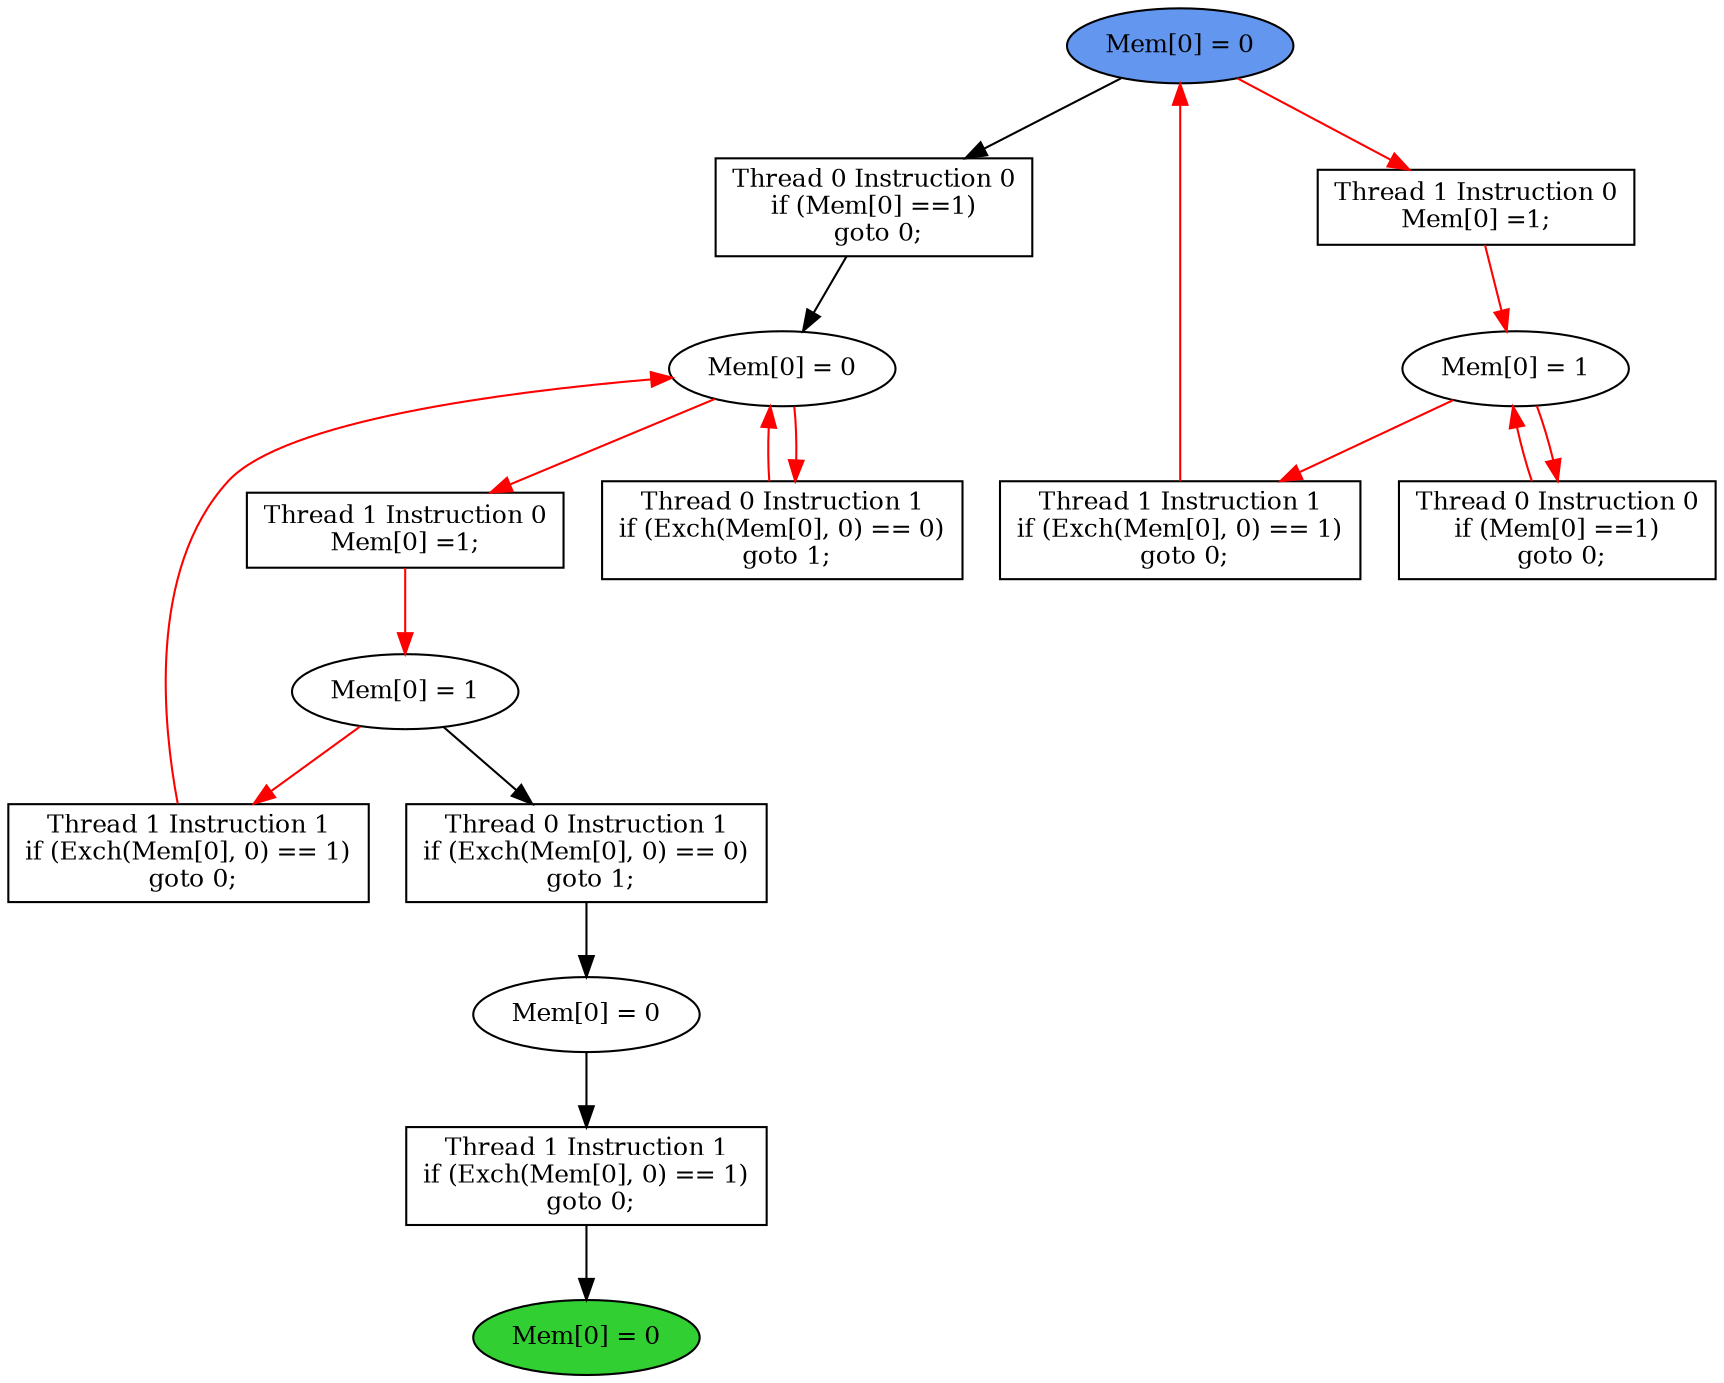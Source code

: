 digraph "graph" {
graph [fontsize=12]
node [fontsize=12]
edge [fontsize=12]
rankdir=TB;
"N10" -> "N9" [uuid = "<A0, END>", color = "#000000", fontcolor = "#ffffff", style = "solid", label = "", dir = "forward", weight = "1"]
"N24" -> "N17" [uuid = "<A1, S3>", color = "#ff0000", fontcolor = "#ffffff", style = "solid", label = "", dir = "back", weight = "1"]
"N27" -> "N15" [uuid = "<A2, START>", color = "#ff0000", fontcolor = "#ffffff", style = "solid", label = "", dir = "back", weight = "1"]
"N25" -> "N24" [uuid = "<A3, S3>", color = "#000000", fontcolor = "#ffffff", style = "solid", label = "", dir = "forward", weight = "1"]
"N19" -> "N18" [uuid = "<A4, S2>", color = "#ff0000", fontcolor = "#ffffff", style = "solid", label = "", dir = "forward", weight = "1"]
"N26" -> "N23" [uuid = "<A5, S1>", color = "#ff0000", fontcolor = "#ffffff", style = "solid", label = "", dir = "forward", weight = "1"]
"N24" -> "N16" [uuid = "<A6, S3>", color = "#ff0000", fontcolor = "#ffffff", style = "solid", label = "", dir = "back", weight = "1"]
"N12" -> "N11" [uuid = "<A7, S0>", color = "#000000", fontcolor = "#ffffff", style = "solid", label = "", dir = "forward", weight = "1"]
"N23" -> "N20" [uuid = "<A8, S1>", color = "#ff0000", fontcolor = "#ffffff", style = "solid", label = "", dir = "back", weight = "1"]
"N11" -> "N10" [uuid = "<A0, S0>", color = "#000000", fontcolor = "#ffffff", style = "solid", label = "", dir = "forward", weight = "1"]
"N18" -> "N17" [uuid = "<A1, S2>", color = "#ff0000", fontcolor = "#ffffff", style = "solid", label = "", dir = "forward", weight = "1"]
"N23" -> "N15" [uuid = "<A2, S1>", color = "#ff0000", fontcolor = "#ffffff", style = "solid", label = "", dir = "forward", weight = "1"]
"N27" -> "N25" [uuid = "<A3, START>", color = "#000000", fontcolor = "#ffffff", style = "solid", label = "", dir = "forward", weight = "1"]
"N24" -> "N19" [uuid = "<A4, S3>", color = "#ff0000", fontcolor = "#ffffff", style = "solid", label = "", dir = "forward", weight = "1"]
"N27" -> "N26" [uuid = "<A5, START>", color = "#ff0000", fontcolor = "#ffffff", style = "solid", label = "", dir = "forward", weight = "1"]
"N24" -> "N16" [uuid = "<A6, S3>", color = "#ff0000", fontcolor = "#ffffff", style = "solid", label = "", dir = "forward", weight = "1"]
"N18" -> "N12" [uuid = "<A7, S2>", color = "#000000", fontcolor = "#ffffff", style = "solid", label = "", dir = "forward", weight = "1"]
"N23" -> "N20" [uuid = "<A8, S1>", color = "#ff0000", fontcolor = "#ffffff", style = "solid", label = "", dir = "forward", weight = "1"]
"N9" [uuid="END", label="Mem[0] = 0", fillcolor = "#31cf31", fontcolor = "#000000", shape = "ellipse", style = "filled, solid"]
"N10" [uuid="A0", label="Thread 1 Instruction 1
if (Exch(Mem[0], 0) == 1)
 goto 0;", fillcolor = "#ffffff", fontcolor = "#000000", shape = "box", style = "filled, solid"]
"N11" [uuid="S0", label="Mem[0] = 0", fillcolor = "#ffffff", fontcolor = "#000000", shape = "ellipse", style = "filled, solid"]
"N12" [uuid="A7", label="Thread 0 Instruction 1
if (Exch(Mem[0], 0) == 0)
 goto 1;", fillcolor = "#ffffff", fontcolor = "#000000", shape = "box", style = "filled, solid"]
"N15" [uuid="A2", label="Thread 1 Instruction 1
if (Exch(Mem[0], 0) == 1)
 goto 0;", fillcolor = "#ffffff", fontcolor = "#000000", shape = "box", style = "filled, solid"]
"N16" [uuid="A6", label="Thread 0 Instruction 1
if (Exch(Mem[0], 0) == 0)
 goto 1;", fillcolor = "#ffffff", fontcolor = "#000000", shape = "box", style = "filled, solid"]
"N17" [uuid="A1", label="Thread 1 Instruction 1
if (Exch(Mem[0], 0) == 1)
 goto 0;", fillcolor = "#ffffff", fontcolor = "#000000", shape = "box", style = "filled, solid"]
"N18" [uuid="S2", label="Mem[0] = 1", fillcolor = "#ffffff", fontcolor = "#000000", shape = "ellipse", style = "filled, solid"]
"N19" [uuid="A4", label="Thread 1 Instruction 0
Mem[0] =1;", fillcolor = "#ffffff", fontcolor = "#000000", shape = "box", style = "filled, solid"]
"N20" [uuid="A8", label="Thread 0 Instruction 0
if (Mem[0] ==1)
 goto 0;", fillcolor = "#ffffff", fontcolor = "#000000", shape = "box", style = "filled, solid"]
"N23" [uuid="S1", label="Mem[0] = 1", fillcolor = "#ffffff", fontcolor = "#000000", shape = "ellipse", style = "filled, solid"]
"N24" [uuid="S3", label="Mem[0] = 0", fillcolor = "#ffffff", fontcolor = "#000000", shape = "ellipse", style = "filled, solid"]
"N25" [uuid="A3", label="Thread 0 Instruction 0
if (Mem[0] ==1)
 goto 0;", fillcolor = "#ffffff", fontcolor = "#000000", shape = "box", style = "filled, solid"]
"N26" [uuid="A5", label="Thread 1 Instruction 0
Mem[0] =1;", fillcolor = "#ffffff", fontcolor = "#000000", shape = "box", style = "filled, solid"]
"N27" [uuid="START", label="Mem[0] = 0", fillcolor = "#6396ef", fontcolor = "#000000", shape = "ellipse", style = "filled, solid"]
}